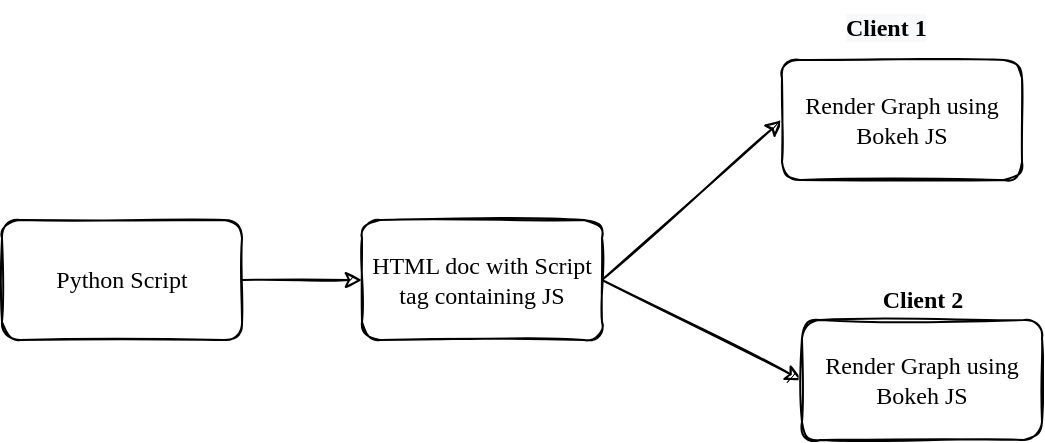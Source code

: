 <mxfile version="13.6.2" type="device"><diagram id="yx6WkoUXcX-kXENE6Wuf" name="Page-1"><mxGraphModel dx="768" dy="482" grid="1" gridSize="10" guides="1" tooltips="1" connect="1" arrows="1" fold="1" page="1" pageScale="1" pageWidth="850" pageHeight="1100" math="0" shadow="0" extFonts="Indie Flower^https://fonts.googleapis.com/css?family=Indie+Flower"><root><mxCell id="0"/><mxCell id="1" parent="0"/><mxCell id="OM1ELKulN6x--woxM83M-1" value="&lt;font face=&quot;Indie Flower&quot;&gt;Python Script&lt;/font&gt;" style="rounded=1;whiteSpace=wrap;html=1;sketch=1;" vertex="1" parent="1"><mxGeometry x="160" y="210" width="120" height="60" as="geometry"/></mxCell><mxCell id="OM1ELKulN6x--woxM83M-2" value="" style="endArrow=classic;html=1;exitX=1;exitY=0.5;exitDx=0;exitDy=0;entryX=0;entryY=0.5;entryDx=0;entryDy=0;sketch=1;" edge="1" parent="1" source="OM1ELKulN6x--woxM83M-1" target="OM1ELKulN6x--woxM83M-3"><mxGeometry width="50" height="50" relative="1" as="geometry"><mxPoint x="300" y="350" as="sourcePoint"/><mxPoint x="340" y="240" as="targetPoint"/></mxGeometry></mxCell><mxCell id="OM1ELKulN6x--woxM83M-3" value="&lt;font face=&quot;Indie Flower&quot;&gt;HTML doc with Script tag containing JS&lt;/font&gt;" style="rounded=1;whiteSpace=wrap;html=1;sketch=1;" vertex="1" parent="1"><mxGeometry x="340" y="210" width="120" height="60" as="geometry"/></mxCell><mxCell id="OM1ELKulN6x--woxM83M-4" value="" style="endArrow=classic;html=1;exitX=1;exitY=0.5;exitDx=0;exitDy=0;entryX=0;entryY=0.5;entryDx=0;entryDy=0;sketch=1;" edge="1" parent="1" source="OM1ELKulN6x--woxM83M-3" target="OM1ELKulN6x--woxM83M-6"><mxGeometry width="50" height="50" relative="1" as="geometry"><mxPoint x="480" y="240" as="sourcePoint"/><mxPoint x="540" y="160" as="targetPoint"/></mxGeometry></mxCell><mxCell id="OM1ELKulN6x--woxM83M-5" value="" style="endArrow=classic;html=1;exitX=1;exitY=0.5;exitDx=0;exitDy=0;entryX=0;entryY=0.5;entryDx=0;entryDy=0;sketch=1;" edge="1" parent="1" source="OM1ELKulN6x--woxM83M-3" target="OM1ELKulN6x--woxM83M-7"><mxGeometry width="50" height="50" relative="1" as="geometry"><mxPoint x="580" y="330" as="sourcePoint"/><mxPoint x="560" y="300" as="targetPoint"/></mxGeometry></mxCell><mxCell id="OM1ELKulN6x--woxM83M-6" value="&lt;font face=&quot;Indie Flower&quot;&gt;Render Graph using Bokeh JS&lt;/font&gt;" style="rounded=1;whiteSpace=wrap;html=1;sketch=1;" vertex="1" parent="1"><mxGeometry x="550" y="130" width="120" height="60" as="geometry"/></mxCell><mxCell id="OM1ELKulN6x--woxM83M-7" value="&lt;font face=&quot;Indie Flower&quot;&gt;Render Graph using Bokeh JS&lt;/font&gt;" style="rounded=1;whiteSpace=wrap;html=1;sketch=1;" vertex="1" parent="1"><mxGeometry x="560" y="260" width="120" height="60" as="geometry"/></mxCell><mxCell id="OM1ELKulN6x--woxM83M-8" value="&lt;font face=&quot;Indie Flower&quot;&gt;&lt;b&gt;Client 2&lt;/b&gt;&lt;/font&gt;" style="text;html=1;align=center;verticalAlign=middle;resizable=0;points=[];autosize=1;sketch=1;" vertex="1" parent="1"><mxGeometry x="595" y="240" width="50" height="20" as="geometry"/></mxCell><mxCell id="OM1ELKulN6x--woxM83M-10" value="&lt;b style=&quot;color: rgb(0 , 0 , 0) ; font-family: &amp;#34;indie flower&amp;#34; ; font-size: 12px ; font-style: normal ; letter-spacing: normal ; text-align: center ; text-indent: 0px ; text-transform: none ; word-spacing: 0px ; background-color: rgb(248 , 249 , 250)&quot;&gt;Client 1&lt;/b&gt;" style="text;whiteSpace=wrap;html=1;sketch=1;" vertex="1" parent="1"><mxGeometry x="580" y="100" width="60" height="30" as="geometry"/></mxCell></root></mxGraphModel></diagram></mxfile>